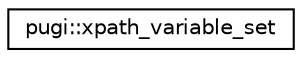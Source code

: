 digraph "Graphical Class Hierarchy"
{
 // LATEX_PDF_SIZE
  edge [fontname="Helvetica",fontsize="10",labelfontname="Helvetica",labelfontsize="10"];
  node [fontname="Helvetica",fontsize="10",shape=record];
  rankdir="LR";
  Node0 [label="pugi::xpath_variable_set",height=0.2,width=0.4,color="black", fillcolor="white", style="filled",URL="$classpugi_1_1xpath__variable__set.html",tooltip=" "];
}
